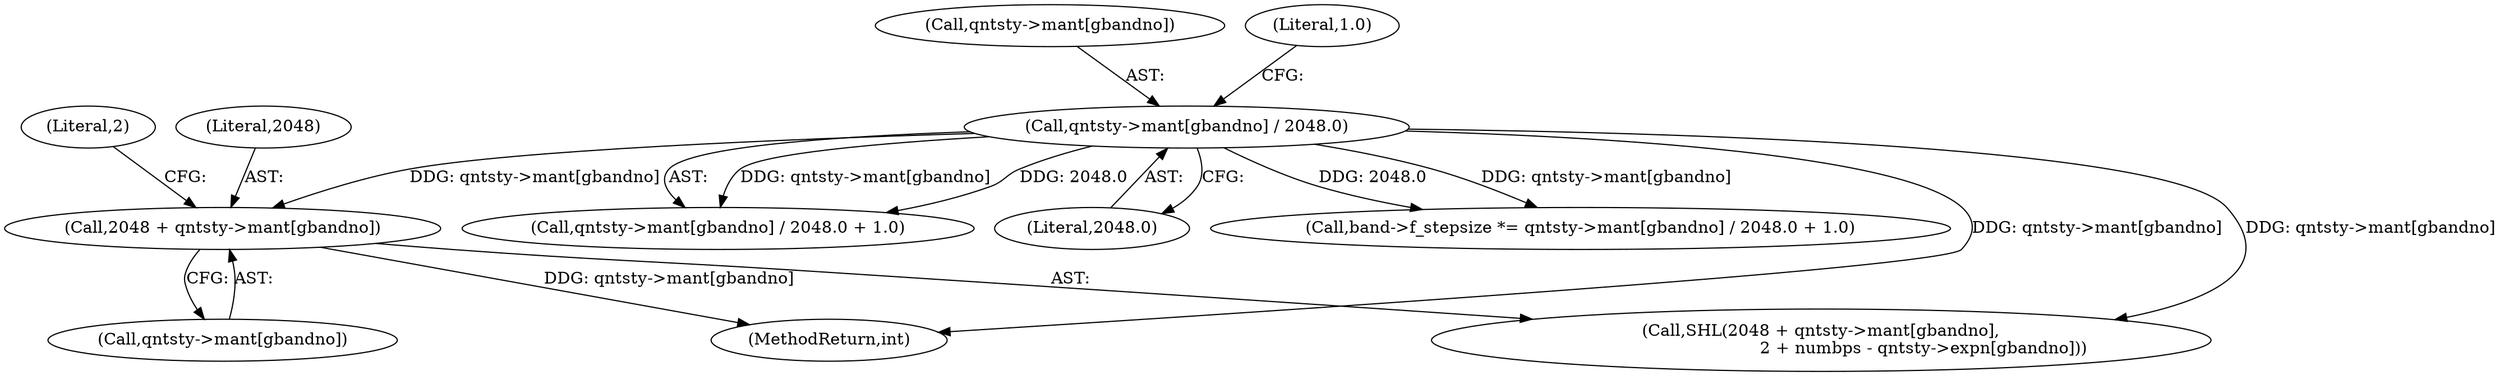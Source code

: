 digraph "0_FFmpeg_912ce9dd2080c5837285a471d750fa311e09b555_0@array" {
"1000581" [label="(Call,2048 + qntsty->mant[gbandno])"];
"1000620" [label="(Call,qntsty->mant[gbandno] / 2048.0)"];
"1000589" [label="(Literal,2)"];
"1000626" [label="(Literal,2048.0)"];
"1000619" [label="(Call,qntsty->mant[gbandno] / 2048.0 + 1.0)"];
"1000621" [label="(Call,qntsty->mant[gbandno])"];
"1000627" [label="(Literal,1.0)"];
"1000582" [label="(Literal,2048)"];
"1000583" [label="(Call,qntsty->mant[gbandno])"];
"1001573" [label="(MethodReturn,int)"];
"1000580" [label="(Call,SHL(2048 + qntsty->mant[gbandno],\n                                       2 + numbps - qntsty->expn[gbandno]))"];
"1000620" [label="(Call,qntsty->mant[gbandno] / 2048.0)"];
"1000581" [label="(Call,2048 + qntsty->mant[gbandno])"];
"1000615" [label="(Call,band->f_stepsize *= qntsty->mant[gbandno] / 2048.0 + 1.0)"];
"1000581" -> "1000580"  [label="AST: "];
"1000581" -> "1000583"  [label="CFG: "];
"1000582" -> "1000581"  [label="AST: "];
"1000583" -> "1000581"  [label="AST: "];
"1000589" -> "1000581"  [label="CFG: "];
"1000581" -> "1001573"  [label="DDG: qntsty->mant[gbandno]"];
"1000620" -> "1000581"  [label="DDG: qntsty->mant[gbandno]"];
"1000620" -> "1000619"  [label="AST: "];
"1000620" -> "1000626"  [label="CFG: "];
"1000621" -> "1000620"  [label="AST: "];
"1000626" -> "1000620"  [label="AST: "];
"1000627" -> "1000620"  [label="CFG: "];
"1000620" -> "1001573"  [label="DDG: qntsty->mant[gbandno]"];
"1000620" -> "1000580"  [label="DDG: qntsty->mant[gbandno]"];
"1000620" -> "1000615"  [label="DDG: qntsty->mant[gbandno]"];
"1000620" -> "1000615"  [label="DDG: 2048.0"];
"1000620" -> "1000619"  [label="DDG: qntsty->mant[gbandno]"];
"1000620" -> "1000619"  [label="DDG: 2048.0"];
}
